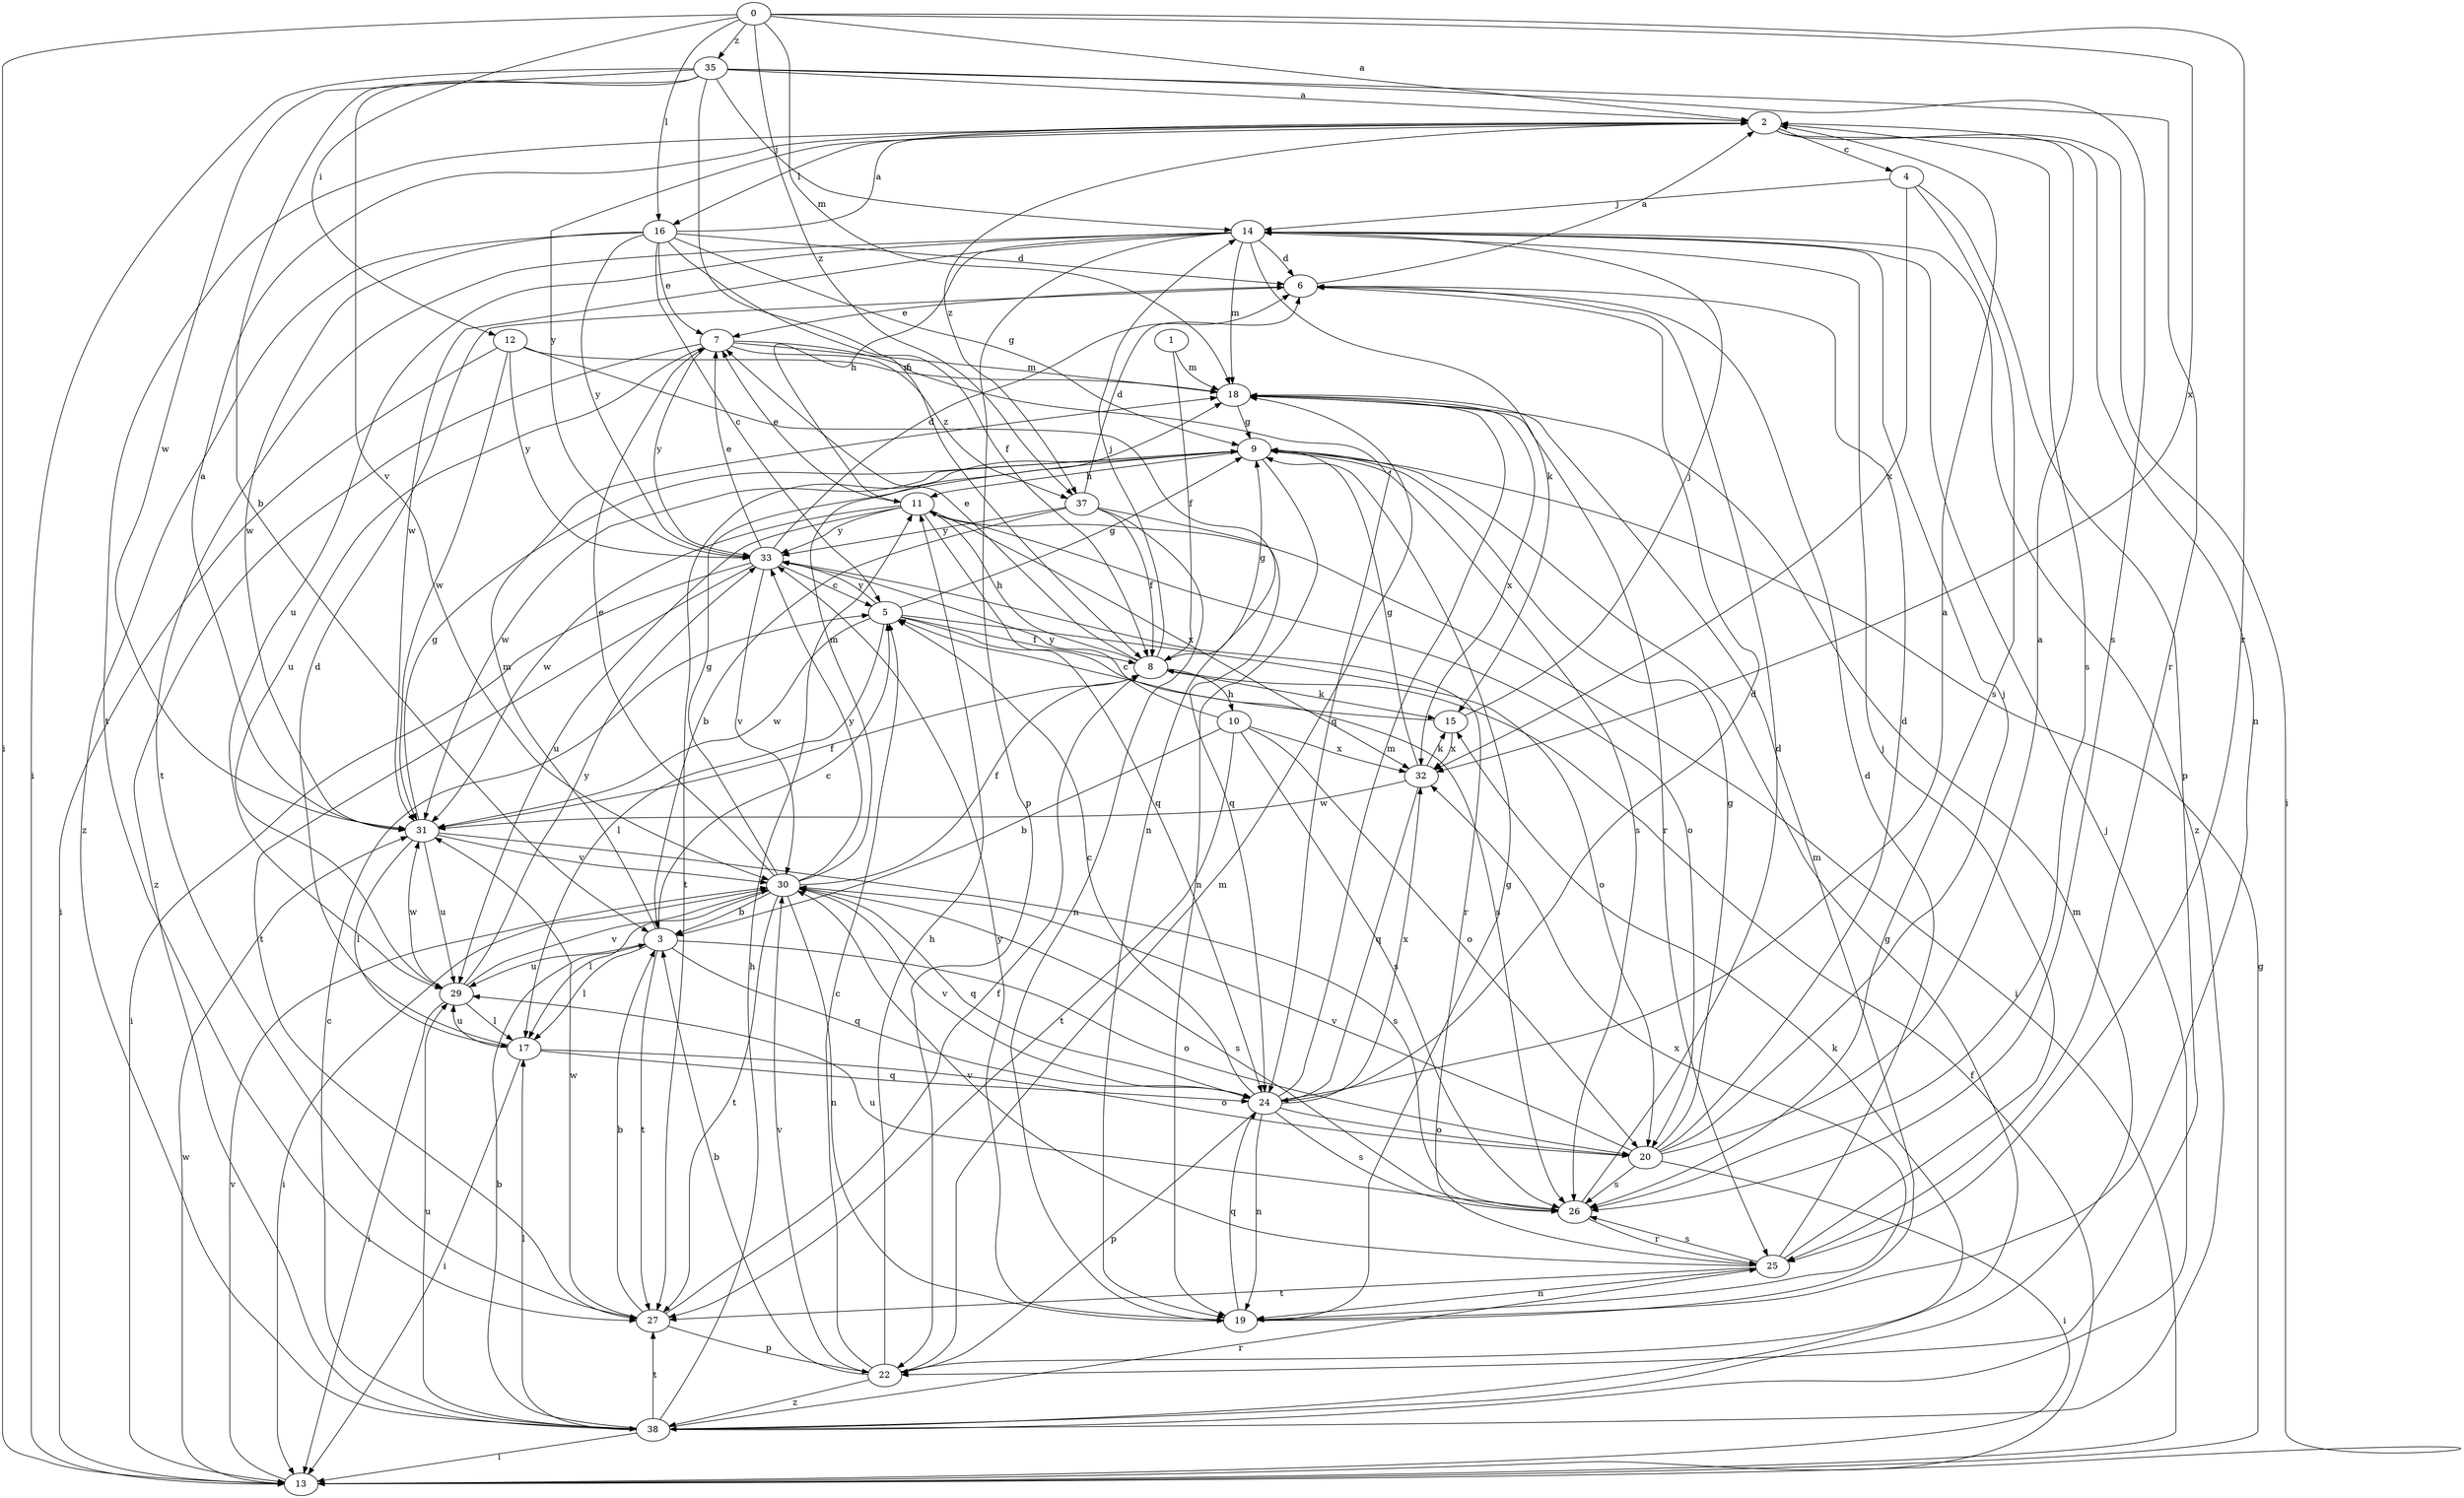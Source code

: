 strict digraph  {
0;
1;
2;
3;
4;
5;
6;
7;
8;
9;
10;
11;
12;
13;
14;
15;
16;
17;
18;
19;
20;
22;
24;
25;
26;
27;
29;
30;
31;
32;
33;
35;
37;
38;
0 -> 2  [label=a];
0 -> 12  [label=i];
0 -> 13  [label=i];
0 -> 16  [label=l];
0 -> 18  [label=m];
0 -> 25  [label=r];
0 -> 32  [label=x];
0 -> 35  [label=z];
0 -> 37  [label=z];
1 -> 8  [label=f];
1 -> 18  [label=m];
2 -> 4  [label=c];
2 -> 13  [label=i];
2 -> 16  [label=l];
2 -> 19  [label=n];
2 -> 26  [label=s];
2 -> 27  [label=t];
2 -> 33  [label=y];
2 -> 37  [label=z];
3 -> 5  [label=c];
3 -> 17  [label=l];
3 -> 18  [label=m];
3 -> 20  [label=o];
3 -> 24  [label=q];
3 -> 27  [label=t];
3 -> 29  [label=u];
4 -> 14  [label=j];
4 -> 22  [label=p];
4 -> 26  [label=s];
4 -> 32  [label=x];
5 -> 8  [label=f];
5 -> 9  [label=g];
5 -> 17  [label=l];
5 -> 20  [label=o];
5 -> 26  [label=s];
5 -> 31  [label=w];
5 -> 33  [label=y];
6 -> 2  [label=a];
6 -> 7  [label=e];
7 -> 18  [label=m];
7 -> 24  [label=q];
7 -> 29  [label=u];
7 -> 33  [label=y];
7 -> 37  [label=z];
7 -> 38  [label=z];
8 -> 7  [label=e];
8 -> 9  [label=g];
8 -> 10  [label=h];
8 -> 11  [label=h];
8 -> 14  [label=j];
8 -> 15  [label=k];
9 -> 11  [label=h];
9 -> 19  [label=n];
9 -> 26  [label=s];
9 -> 27  [label=t];
9 -> 31  [label=w];
10 -> 3  [label=b];
10 -> 20  [label=o];
10 -> 26  [label=s];
10 -> 27  [label=t];
10 -> 32  [label=x];
10 -> 33  [label=y];
11 -> 7  [label=e];
11 -> 13  [label=i];
11 -> 20  [label=o];
11 -> 24  [label=q];
11 -> 29  [label=u];
11 -> 31  [label=w];
11 -> 32  [label=x];
11 -> 33  [label=y];
12 -> 13  [label=i];
12 -> 18  [label=m];
12 -> 19  [label=n];
12 -> 31  [label=w];
12 -> 33  [label=y];
13 -> 8  [label=f];
13 -> 9  [label=g];
13 -> 30  [label=v];
13 -> 31  [label=w];
14 -> 6  [label=d];
14 -> 11  [label=h];
14 -> 15  [label=k];
14 -> 18  [label=m];
14 -> 22  [label=p];
14 -> 27  [label=t];
14 -> 29  [label=u];
14 -> 31  [label=w];
14 -> 38  [label=z];
15 -> 5  [label=c];
15 -> 14  [label=j];
15 -> 32  [label=x];
16 -> 2  [label=a];
16 -> 5  [label=c];
16 -> 6  [label=d];
16 -> 7  [label=e];
16 -> 8  [label=f];
16 -> 9  [label=g];
16 -> 31  [label=w];
16 -> 33  [label=y];
16 -> 38  [label=z];
17 -> 6  [label=d];
17 -> 13  [label=i];
17 -> 20  [label=o];
17 -> 24  [label=q];
17 -> 29  [label=u];
18 -> 9  [label=g];
18 -> 25  [label=r];
18 -> 32  [label=x];
19 -> 9  [label=g];
19 -> 18  [label=m];
19 -> 24  [label=q];
19 -> 32  [label=x];
19 -> 33  [label=y];
20 -> 2  [label=a];
20 -> 6  [label=d];
20 -> 9  [label=g];
20 -> 13  [label=i];
20 -> 14  [label=j];
20 -> 26  [label=s];
20 -> 30  [label=v];
22 -> 3  [label=b];
22 -> 5  [label=c];
22 -> 11  [label=h];
22 -> 15  [label=k];
22 -> 18  [label=m];
22 -> 30  [label=v];
22 -> 38  [label=z];
24 -> 2  [label=a];
24 -> 5  [label=c];
24 -> 6  [label=d];
24 -> 18  [label=m];
24 -> 19  [label=n];
24 -> 20  [label=o];
24 -> 22  [label=p];
24 -> 26  [label=s];
24 -> 30  [label=v];
24 -> 32  [label=x];
25 -> 6  [label=d];
25 -> 14  [label=j];
25 -> 19  [label=n];
25 -> 26  [label=s];
25 -> 27  [label=t];
25 -> 30  [label=v];
26 -> 6  [label=d];
26 -> 25  [label=r];
26 -> 29  [label=u];
27 -> 3  [label=b];
27 -> 8  [label=f];
27 -> 22  [label=p];
27 -> 31  [label=w];
29 -> 13  [label=i];
29 -> 17  [label=l];
29 -> 30  [label=v];
29 -> 31  [label=w];
29 -> 33  [label=y];
30 -> 3  [label=b];
30 -> 7  [label=e];
30 -> 8  [label=f];
30 -> 9  [label=g];
30 -> 13  [label=i];
30 -> 17  [label=l];
30 -> 18  [label=m];
30 -> 19  [label=n];
30 -> 24  [label=q];
30 -> 26  [label=s];
30 -> 27  [label=t];
30 -> 33  [label=y];
31 -> 2  [label=a];
31 -> 8  [label=f];
31 -> 9  [label=g];
31 -> 17  [label=l];
31 -> 26  [label=s];
31 -> 29  [label=u];
31 -> 30  [label=v];
32 -> 9  [label=g];
32 -> 15  [label=k];
32 -> 24  [label=q];
32 -> 31  [label=w];
33 -> 5  [label=c];
33 -> 6  [label=d];
33 -> 7  [label=e];
33 -> 13  [label=i];
33 -> 25  [label=r];
33 -> 27  [label=t];
33 -> 30  [label=v];
35 -> 2  [label=a];
35 -> 3  [label=b];
35 -> 8  [label=f];
35 -> 13  [label=i];
35 -> 14  [label=j];
35 -> 25  [label=r];
35 -> 26  [label=s];
35 -> 30  [label=v];
35 -> 31  [label=w];
37 -> 3  [label=b];
37 -> 6  [label=d];
37 -> 8  [label=f];
37 -> 19  [label=n];
37 -> 24  [label=q];
37 -> 33  [label=y];
38 -> 3  [label=b];
38 -> 5  [label=c];
38 -> 9  [label=g];
38 -> 11  [label=h];
38 -> 13  [label=i];
38 -> 14  [label=j];
38 -> 17  [label=l];
38 -> 18  [label=m];
38 -> 25  [label=r];
38 -> 27  [label=t];
38 -> 29  [label=u];
}
